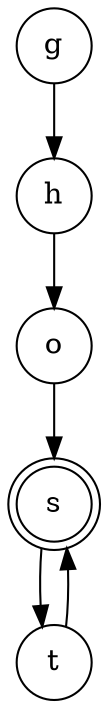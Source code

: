 digraph {   
    node [shape = doublecircle, color = black] s ;
    node [shape = circle];
    node [color= black];
    g -> h -> o -> s -> t -> s;	
}